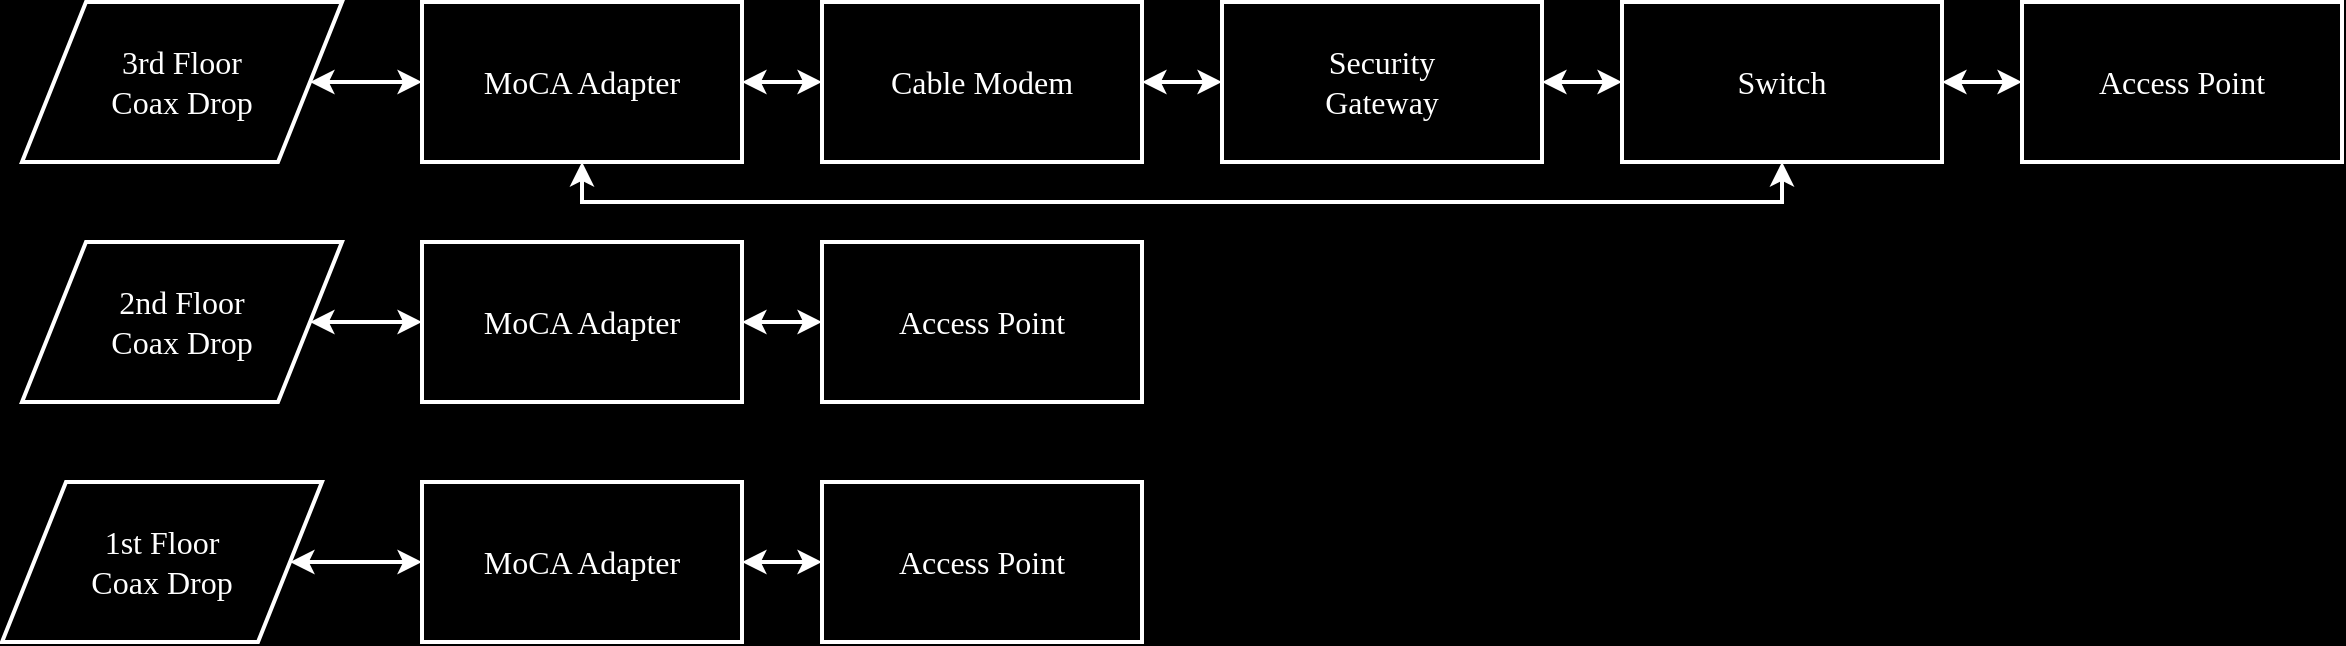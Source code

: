 <mxfile version="12.4.8" type="google"><diagram id="hq-lD452SdsKxOvgLN3u" name="Page-1"><mxGraphModel dx="2116" dy="1894" grid="1" gridSize="10" guides="1" tooltips="1" connect="1" arrows="1" fold="1" page="1" pageScale="1" pageWidth="850" pageHeight="1100" background="#000000" math="0" shadow="0"><root><mxCell id="0"/><mxCell id="1" parent="0"/><mxCell id="VFwU_POZrTMQ9N5ZdEoL-14" style="edgeStyle=orthogonalEdgeStyle;rounded=0;orthogonalLoop=1;jettySize=auto;html=1;exitX=1;exitY=0.5;exitDx=0;exitDy=0;entryX=0;entryY=0.5;entryDx=0;entryDy=0;startArrow=classic;startFill=1;strokeColor=#FFFFFF;strokeWidth=2;fontFamily=Verdana;fontSize=16;fontColor=#FFFFFF;" parent="1" source="VFwU_POZrTMQ9N5ZdEoL-2" target="VFwU_POZrTMQ9N5ZdEoL-3" edge="1"><mxGeometry relative="1" as="geometry"/></mxCell><mxCell id="VFwU_POZrTMQ9N5ZdEoL-2" value="Cable Modem" style="rounded=0;whiteSpace=wrap;html=1;fillColor=#000000;fontColor=#FFFFFF;labelBorderColor=none;strokeColor=#FFFFFF;strokeWidth=2;fontFamily=Verdana;fontSize=16;" parent="1" vertex="1"><mxGeometry x="400" width="160" height="80" as="geometry"/></mxCell><mxCell id="VFwU_POZrTMQ9N5ZdEoL-15" style="edgeStyle=orthogonalEdgeStyle;rounded=0;orthogonalLoop=1;jettySize=auto;html=1;exitX=1;exitY=0.5;exitDx=0;exitDy=0;entryX=0;entryY=0.5;entryDx=0;entryDy=0;startArrow=classic;startFill=1;strokeColor=#FFFFFF;strokeWidth=2;fontFamily=Verdana;fontSize=16;fontColor=#FFFFFF;" parent="1" source="VFwU_POZrTMQ9N5ZdEoL-3" target="VFwU_POZrTMQ9N5ZdEoL-5" edge="1"><mxGeometry relative="1" as="geometry"/></mxCell><mxCell id="VFwU_POZrTMQ9N5ZdEoL-3" value="&lt;div&gt;Security&lt;/div&gt;&lt;div&gt;Gateway&lt;br&gt;&lt;/div&gt;" style="rounded=0;whiteSpace=wrap;html=1;fillColor=#000000;fontColor=#FFFFFF;labelBorderColor=none;strokeColor=#FFFFFF;strokeWidth=2;fontFamily=Verdana;fontSize=16;" parent="1" vertex="1"><mxGeometry x="600" width="160" height="80" as="geometry"/></mxCell><mxCell id="VFwU_POZrTMQ9N5ZdEoL-31" style="edgeStyle=orthogonalEdgeStyle;rounded=0;orthogonalLoop=1;jettySize=auto;html=1;exitX=0.5;exitY=1;exitDx=0;exitDy=0;entryX=0.5;entryY=1;entryDx=0;entryDy=0;startArrow=classic;startFill=1;strokeColor=#FFFFFF;strokeWidth=2;fontFamily=Verdana;fontSize=16;fontColor=#FFFFFF;" parent="1" source="VFwU_POZrTMQ9N5ZdEoL-5" target="VFwU_POZrTMQ9N5ZdEoL-7" edge="1"><mxGeometry relative="1" as="geometry"/></mxCell><mxCell id="VFwU_POZrTMQ9N5ZdEoL-5" value="Switch" style="rounded=0;whiteSpace=wrap;html=1;fillColor=#000000;fontColor=#FFFFFF;labelBorderColor=none;strokeColor=#FFFFFF;strokeWidth=2;fontFamily=Verdana;fontSize=16;" parent="1" vertex="1"><mxGeometry x="800" width="160" height="80" as="geometry"/></mxCell><mxCell id="VFwU_POZrTMQ9N5ZdEoL-13" style="edgeStyle=orthogonalEdgeStyle;rounded=0;orthogonalLoop=1;jettySize=auto;html=1;exitX=1;exitY=0.5;exitDx=0;exitDy=0;entryX=0;entryY=0.5;entryDx=0;entryDy=0;startArrow=classic;startFill=1;strokeColor=#FFFFFF;strokeWidth=2;fontFamily=Verdana;fontSize=16;fontColor=#FFFFFF;" parent="1" source="VFwU_POZrTMQ9N5ZdEoL-7" target="VFwU_POZrTMQ9N5ZdEoL-2" edge="1"><mxGeometry relative="1" as="geometry"/></mxCell><mxCell id="VFwU_POZrTMQ9N5ZdEoL-7" value="MoCA Adapter" style="rounded=0;whiteSpace=wrap;html=1;fillColor=#000000;fontColor=#FFFFFF;labelBorderColor=none;strokeColor=#FFFFFF;strokeWidth=2;fontFamily=Verdana;fontSize=16;" parent="1" vertex="1"><mxGeometry x="200" width="160" height="80" as="geometry"/></mxCell><mxCell id="VFwU_POZrTMQ9N5ZdEoL-12" style="edgeStyle=orthogonalEdgeStyle;rounded=0;orthogonalLoop=1;jettySize=auto;html=1;exitX=1;exitY=0.5;exitDx=0;exitDy=0;entryX=0;entryY=0.5;entryDx=0;entryDy=0;startArrow=classic;startFill=1;strokeColor=#FFFFFF;strokeWidth=2;fontFamily=Verdana;fontSize=16;fontColor=#FFFFFF;" parent="1" source="VFwU_POZrTMQ9N5ZdEoL-25" target="VFwU_POZrTMQ9N5ZdEoL-7" edge="1"><mxGeometry relative="1" as="geometry"><mxPoint x="160" y="40" as="sourcePoint"/></mxGeometry></mxCell><mxCell id="VFwU_POZrTMQ9N5ZdEoL-20" style="edgeStyle=orthogonalEdgeStyle;rounded=0;orthogonalLoop=1;jettySize=auto;html=1;exitX=1;exitY=0.5;exitDx=0;exitDy=0;entryX=0;entryY=0.5;entryDx=0;entryDy=0;startArrow=classic;startFill=1;strokeColor=#FFFFFF;strokeWidth=2;fontFamily=Verdana;fontSize=16;fontColor=#FFFFFF;" parent="1" source="VFwU_POZrTMQ9N5ZdEoL-18" target="VFwU_POZrTMQ9N5ZdEoL-19" edge="1"><mxGeometry relative="1" as="geometry"/></mxCell><mxCell id="VFwU_POZrTMQ9N5ZdEoL-18" value="&lt;div&gt;2nd Floor&lt;/div&gt;&lt;div&gt;Coax Drop&lt;br&gt;&lt;/div&gt;" style="shape=parallelogram;perimeter=parallelogramPerimeter;whiteSpace=wrap;html=1;strokeColor=#FFFFFF;strokeWidth=2;fillColor=#000000;fontFamily=Verdana;fontSize=16;fontColor=#FFFFFF;" parent="1" vertex="1"><mxGeometry y="120" width="160" height="80" as="geometry"/></mxCell><mxCell id="VFwU_POZrTMQ9N5ZdEoL-22" style="edgeStyle=orthogonalEdgeStyle;rounded=0;orthogonalLoop=1;jettySize=auto;html=1;exitX=1;exitY=0.5;exitDx=0;exitDy=0;entryX=0;entryY=0.5;entryDx=0;entryDy=0;startArrow=classic;startFill=1;strokeColor=#FFFFFF;strokeWidth=2;fontFamily=Verdana;fontSize=16;fontColor=#FFFFFF;" parent="1" source="VFwU_POZrTMQ9N5ZdEoL-19" target="VFwU_POZrTMQ9N5ZdEoL-21" edge="1"><mxGeometry relative="1" as="geometry"/></mxCell><mxCell id="VFwU_POZrTMQ9N5ZdEoL-19" value="MoCA Adapter" style="rounded=0;whiteSpace=wrap;html=1;fillColor=#000000;fontColor=#FFFFFF;labelBorderColor=none;strokeColor=#FFFFFF;strokeWidth=2;fontFamily=Verdana;fontSize=16;" parent="1" vertex="1"><mxGeometry x="200" y="120" width="160" height="80" as="geometry"/></mxCell><mxCell id="VFwU_POZrTMQ9N5ZdEoL-21" value="Access Point" style="rounded=0;whiteSpace=wrap;html=1;fillColor=#000000;fontColor=#FFFFFF;labelBorderColor=none;strokeColor=#FFFFFF;strokeWidth=2;fontFamily=Verdana;fontSize=16;" parent="1" vertex="1"><mxGeometry x="400" y="120" width="160" height="80" as="geometry"/></mxCell><mxCell id="VFwU_POZrTMQ9N5ZdEoL-24" style="edgeStyle=orthogonalEdgeStyle;rounded=0;orthogonalLoop=1;jettySize=auto;html=1;exitX=0;exitY=0.5;exitDx=0;exitDy=0;entryX=1;entryY=0.5;entryDx=0;entryDy=0;startArrow=classic;startFill=1;strokeColor=#FFFFFF;strokeWidth=2;fontFamily=Verdana;fontSize=16;fontColor=#FFFFFF;" parent="1" source="VFwU_POZrTMQ9N5ZdEoL-23" target="VFwU_POZrTMQ9N5ZdEoL-5" edge="1"><mxGeometry relative="1" as="geometry"/></mxCell><mxCell id="VFwU_POZrTMQ9N5ZdEoL-23" value="Access Point" style="rounded=0;whiteSpace=wrap;html=1;fillColor=#000000;fontColor=#FFFFFF;labelBorderColor=none;strokeColor=#FFFFFF;strokeWidth=2;fontFamily=Verdana;fontSize=16;" parent="1" vertex="1"><mxGeometry x="1000" width="160" height="80" as="geometry"/></mxCell><mxCell id="VFwU_POZrTMQ9N5ZdEoL-25" value="&lt;div&gt;3rd Floor&lt;/div&gt;&lt;div&gt;Coax Drop&lt;br&gt;&lt;/div&gt;" style="shape=parallelogram;perimeter=parallelogramPerimeter;whiteSpace=wrap;html=1;strokeColor=#FFFFFF;strokeWidth=2;fillColor=#000000;fontFamily=Verdana;fontSize=16;fontColor=#FFFFFF;" parent="1" vertex="1"><mxGeometry width="160" height="80" as="geometry"/></mxCell><mxCell id="VFwU_POZrTMQ9N5ZdEoL-26" value="&lt;div&gt;1st Floor&lt;/div&gt;&lt;div&gt;Coax Drop&lt;br&gt;&lt;/div&gt;" style="shape=parallelogram;perimeter=parallelogramPerimeter;whiteSpace=wrap;html=1;strokeColor=#FFFFFF;strokeWidth=2;fillColor=#000000;fontFamily=Verdana;fontSize=16;fontColor=#FFFFFF;" parent="1" vertex="1"><mxGeometry x="-10" y="240" width="160" height="80" as="geometry"/></mxCell><mxCell id="VFwU_POZrTMQ9N5ZdEoL-27" style="edgeStyle=orthogonalEdgeStyle;rounded=0;orthogonalLoop=1;jettySize=auto;html=1;exitX=1;exitY=0.5;exitDx=0;exitDy=0;entryX=0;entryY=0.5;entryDx=0;entryDy=0;startArrow=classic;startFill=1;strokeColor=#FFFFFF;strokeWidth=2;fontFamily=Verdana;fontSize=16;fontColor=#FFFFFF;" parent="1" source="VFwU_POZrTMQ9N5ZdEoL-26" target="VFwU_POZrTMQ9N5ZdEoL-29" edge="1"><mxGeometry relative="1" as="geometry"><mxPoint x="144" y="280" as="sourcePoint"/></mxGeometry></mxCell><mxCell id="VFwU_POZrTMQ9N5ZdEoL-28" style="edgeStyle=orthogonalEdgeStyle;rounded=0;orthogonalLoop=1;jettySize=auto;html=1;exitX=1;exitY=0.5;exitDx=0;exitDy=0;entryX=0;entryY=0.5;entryDx=0;entryDy=0;startArrow=classic;startFill=1;strokeColor=#FFFFFF;strokeWidth=2;fontFamily=Verdana;fontSize=16;fontColor=#FFFFFF;" parent="1" source="VFwU_POZrTMQ9N5ZdEoL-29" target="VFwU_POZrTMQ9N5ZdEoL-30" edge="1"><mxGeometry relative="1" as="geometry"/></mxCell><mxCell id="VFwU_POZrTMQ9N5ZdEoL-29" value="MoCA Adapter" style="rounded=0;whiteSpace=wrap;html=1;fillColor=#000000;fontColor=#FFFFFF;labelBorderColor=none;strokeColor=#FFFFFF;strokeWidth=2;fontFamily=Verdana;fontSize=16;" parent="1" vertex="1"><mxGeometry x="200" y="240" width="160" height="80" as="geometry"/></mxCell><mxCell id="VFwU_POZrTMQ9N5ZdEoL-30" value="Access Point" style="rounded=0;whiteSpace=wrap;html=1;fillColor=#000000;fontColor=#FFFFFF;labelBorderColor=none;strokeColor=#FFFFFF;strokeWidth=2;fontFamily=Verdana;fontSize=16;" parent="1" vertex="1"><mxGeometry x="400" y="240" width="160" height="80" as="geometry"/></mxCell></root></mxGraphModel></diagram></mxfile>
